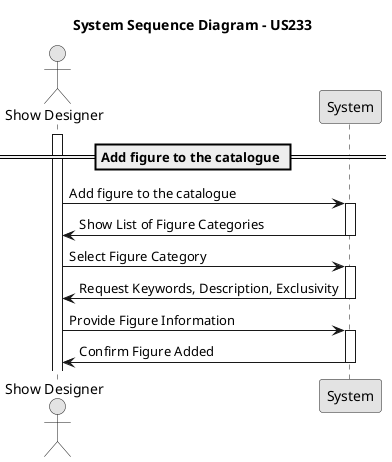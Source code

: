 @startuml
skinparam monochrome true
skinparam packageStyle rectangle
skinparam shadowing false

actor "Show Designer" as showDesigner
participant "System" as system

title System Sequence Diagram - US233

== Add figure to the catalogue ==
activate showDesigner

showDesigner -> system : Add figure to the catalogue
activate system

system -> showDesigner : Show List of Figure Categories
deactivate system

showDesigner -> system : Select Figure Category

activate system

system -> showDesigner : Request Keywords, Description, Exclusivity
deactivate system

showDesigner -> system : Provide Figure Information

activate system

system -> showDesigner : Confirm Figure Added
deactivate system



@enduml
